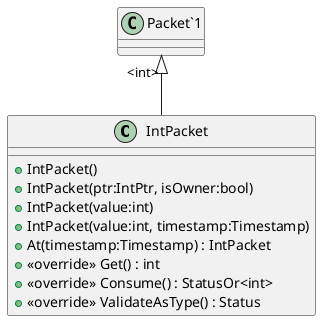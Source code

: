 @startuml
class IntPacket {
    + IntPacket()
    + IntPacket(ptr:IntPtr, isOwner:bool)
    + IntPacket(value:int)
    + IntPacket(value:int, timestamp:Timestamp)
    + At(timestamp:Timestamp) : IntPacket
    + <<override>> Get() : int
    + <<override>> Consume() : StatusOr<int>
    + <<override>> ValidateAsType() : Status
}
"Packet`1" "<int>" <|-- IntPacket
@enduml
